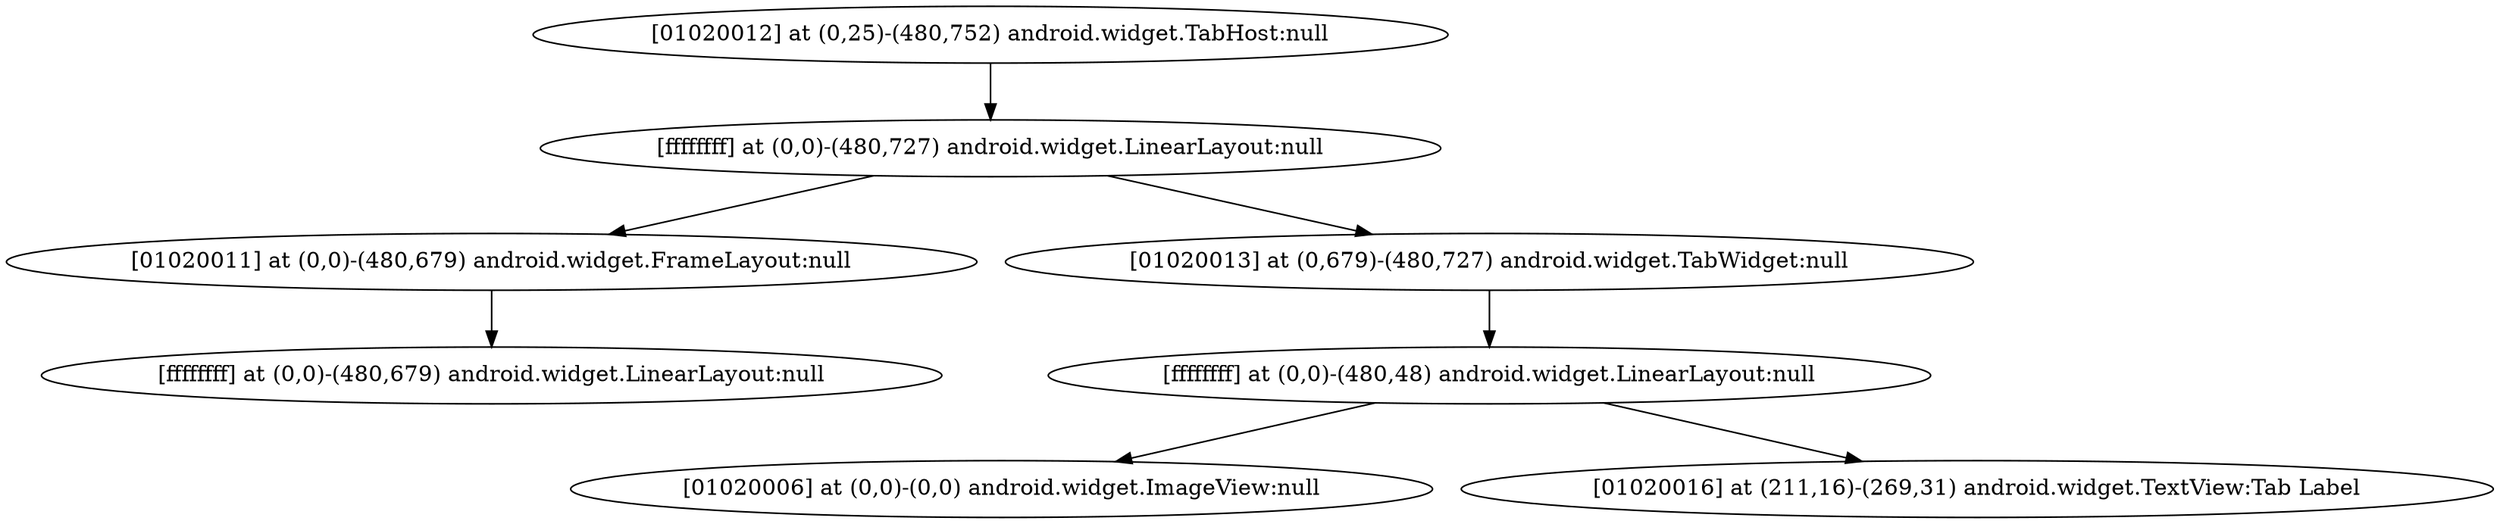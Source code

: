 strict digraph G {
  1 [ label="[01020012] at (0,25)-(480,752) android.widget.TabHost:null" ];
  2 [ label="[ffffffff] at (0,0)-(480,727) android.widget.LinearLayout:null" ];
  3 [ label="[01020011] at (0,0)-(480,679) android.widget.FrameLayout:null" ];
  4 [ label="[ffffffff] at (0,0)-(480,679) android.widget.LinearLayout:null" ];
  5 [ label="[01020013] at (0,679)-(480,727) android.widget.TabWidget:null" ];
  6 [ label="[ffffffff] at (0,0)-(480,48) android.widget.LinearLayout:null" ];
  7 [ label="[01020006] at (0,0)-(0,0) android.widget.ImageView:null" ];
  8 [ label="[01020016] at (211,16)-(269,31) android.widget.TextView:Tab Label" ];
  1 -> 2;
  2 -> 3;
  3 -> 4;
  2 -> 5;
  5 -> 6;
  6 -> 7;
  6 -> 8;
}

